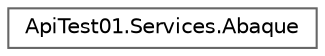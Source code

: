 digraph "Graphe hiérarchique des classes"
{
 // LATEX_PDF_SIZE
  bgcolor="transparent";
  edge [fontname=Helvetica,fontsize=10,labelfontname=Helvetica,labelfontsize=10];
  node [fontname=Helvetica,fontsize=10,shape=box,height=0.2,width=0.4];
  rankdir="LR";
  Node0 [id="Node000000",label="ApiTest01.Services.Abaque",height=0.2,width=0.4,color="grey40", fillcolor="white", style="filled",URL="$class_api_test01_1_1_services_1_1_abaque.html",tooltip="The abaque."];
}
